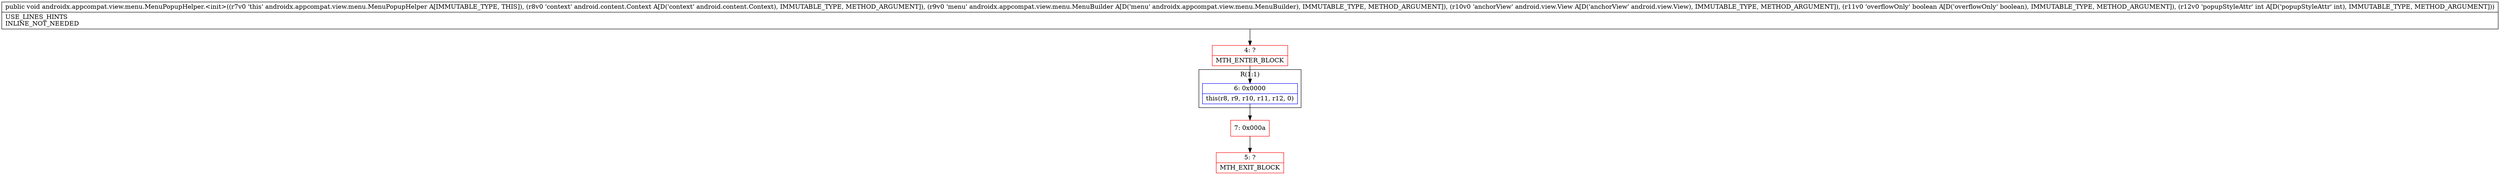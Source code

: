 digraph "CFG forandroidx.appcompat.view.menu.MenuPopupHelper.\<init\>(Landroid\/content\/Context;Landroidx\/appcompat\/view\/menu\/MenuBuilder;Landroid\/view\/View;ZI)V" {
subgraph cluster_Region_1250621681 {
label = "R(1:1)";
node [shape=record,color=blue];
Node_6 [shape=record,label="{6\:\ 0x0000|this(r8, r9, r10, r11, r12, 0)\l}"];
}
Node_4 [shape=record,color=red,label="{4\:\ ?|MTH_ENTER_BLOCK\l}"];
Node_7 [shape=record,color=red,label="{7\:\ 0x000a}"];
Node_5 [shape=record,color=red,label="{5\:\ ?|MTH_EXIT_BLOCK\l}"];
MethodNode[shape=record,label="{public void androidx.appcompat.view.menu.MenuPopupHelper.\<init\>((r7v0 'this' androidx.appcompat.view.menu.MenuPopupHelper A[IMMUTABLE_TYPE, THIS]), (r8v0 'context' android.content.Context A[D('context' android.content.Context), IMMUTABLE_TYPE, METHOD_ARGUMENT]), (r9v0 'menu' androidx.appcompat.view.menu.MenuBuilder A[D('menu' androidx.appcompat.view.menu.MenuBuilder), IMMUTABLE_TYPE, METHOD_ARGUMENT]), (r10v0 'anchorView' android.view.View A[D('anchorView' android.view.View), IMMUTABLE_TYPE, METHOD_ARGUMENT]), (r11v0 'overflowOnly' boolean A[D('overflowOnly' boolean), IMMUTABLE_TYPE, METHOD_ARGUMENT]), (r12v0 'popupStyleAttr' int A[D('popupStyleAttr' int), IMMUTABLE_TYPE, METHOD_ARGUMENT]))  | USE_LINES_HINTS\lINLINE_NOT_NEEDED\l}"];
MethodNode -> Node_4;Node_6 -> Node_7;
Node_4 -> Node_6;
Node_7 -> Node_5;
}

